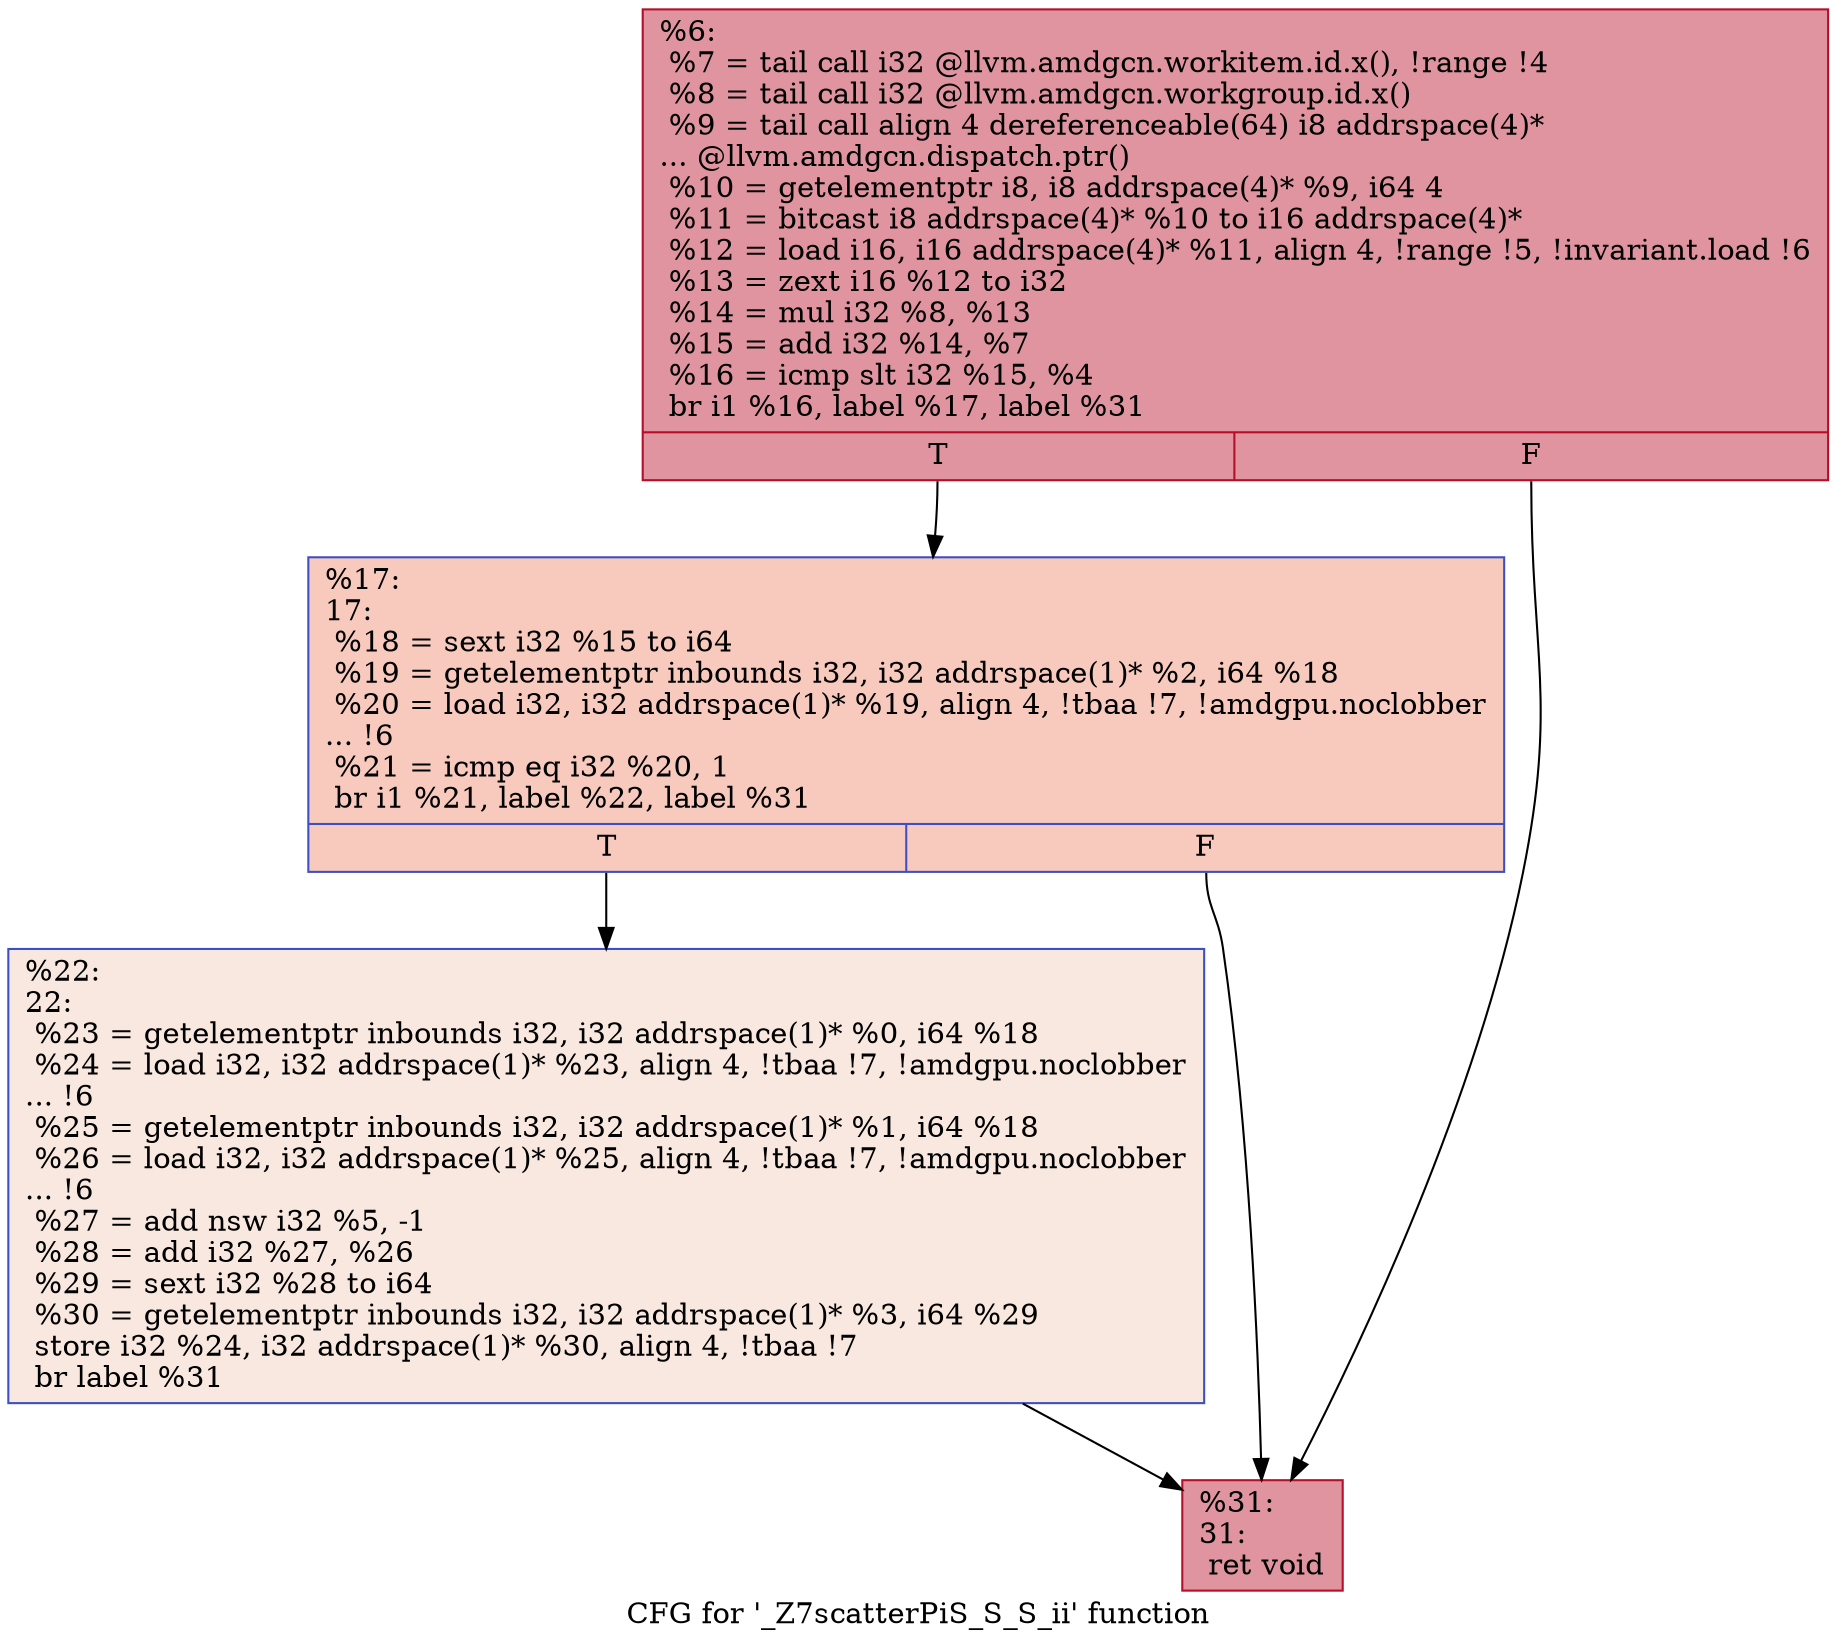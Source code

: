 digraph "CFG for '_Z7scatterPiS_S_S_ii' function" {
	label="CFG for '_Z7scatterPiS_S_S_ii' function";

	Node0x54ca2a0 [shape=record,color="#b70d28ff", style=filled, fillcolor="#b70d2870",label="{%6:\l  %7 = tail call i32 @llvm.amdgcn.workitem.id.x(), !range !4\l  %8 = tail call i32 @llvm.amdgcn.workgroup.id.x()\l  %9 = tail call align 4 dereferenceable(64) i8 addrspace(4)*\l... @llvm.amdgcn.dispatch.ptr()\l  %10 = getelementptr i8, i8 addrspace(4)* %9, i64 4\l  %11 = bitcast i8 addrspace(4)* %10 to i16 addrspace(4)*\l  %12 = load i16, i16 addrspace(4)* %11, align 4, !range !5, !invariant.load !6\l  %13 = zext i16 %12 to i32\l  %14 = mul i32 %8, %13\l  %15 = add i32 %14, %7\l  %16 = icmp slt i32 %15, %4\l  br i1 %16, label %17, label %31\l|{<s0>T|<s1>F}}"];
	Node0x54ca2a0:s0 -> Node0x54cb1e0;
	Node0x54ca2a0:s1 -> Node0x54cc260;
	Node0x54cb1e0 [shape=record,color="#3d50c3ff", style=filled, fillcolor="#ef886b70",label="{%17:\l17:                                               \l  %18 = sext i32 %15 to i64\l  %19 = getelementptr inbounds i32, i32 addrspace(1)* %2, i64 %18\l  %20 = load i32, i32 addrspace(1)* %19, align 4, !tbaa !7, !amdgpu.noclobber\l... !6\l  %21 = icmp eq i32 %20, 1\l  br i1 %21, label %22, label %31\l|{<s0>T|<s1>F}}"];
	Node0x54cb1e0:s0 -> Node0x54ccd40;
	Node0x54cb1e0:s1 -> Node0x54cc260;
	Node0x54ccd40 [shape=record,color="#3d50c3ff", style=filled, fillcolor="#f1ccb870",label="{%22:\l22:                                               \l  %23 = getelementptr inbounds i32, i32 addrspace(1)* %0, i64 %18\l  %24 = load i32, i32 addrspace(1)* %23, align 4, !tbaa !7, !amdgpu.noclobber\l... !6\l  %25 = getelementptr inbounds i32, i32 addrspace(1)* %1, i64 %18\l  %26 = load i32, i32 addrspace(1)* %25, align 4, !tbaa !7, !amdgpu.noclobber\l... !6\l  %27 = add nsw i32 %5, -1\l  %28 = add i32 %27, %26\l  %29 = sext i32 %28 to i64\l  %30 = getelementptr inbounds i32, i32 addrspace(1)* %3, i64 %29\l  store i32 %24, i32 addrspace(1)* %30, align 4, !tbaa !7\l  br label %31\l}"];
	Node0x54ccd40 -> Node0x54cc260;
	Node0x54cc260 [shape=record,color="#b70d28ff", style=filled, fillcolor="#b70d2870",label="{%31:\l31:                                               \l  ret void\l}"];
}
